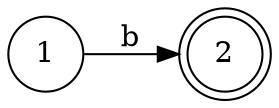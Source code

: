 digraph finite_state_machine {
	rankdir=LR size="8,5"
	node [shape=doublecircle]
	2
	node [shape=circle]
	1 -> 2 [label=b]
}
